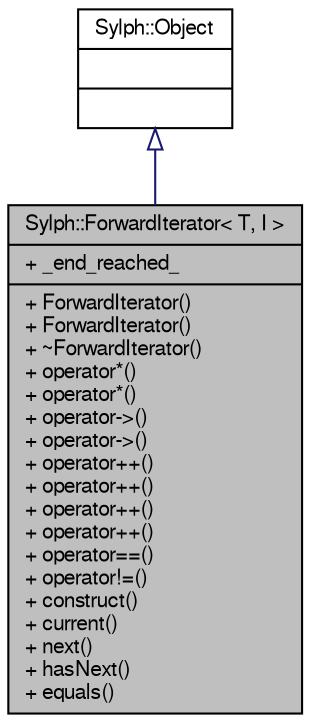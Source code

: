 digraph G
{
  edge [fontname="FreeSans",fontsize="10",labelfontname="FreeSans",labelfontsize="10"];
  node [fontname="FreeSans",fontsize="10",shape=record];
  Node1 [label="{Sylph::ForwardIterator\< T, I \>\n|+ _end_reached_\l|+ ForwardIterator()\l+ ForwardIterator()\l+ ~ForwardIterator()\l+ operator*()\l+ operator*()\l+ operator-\>()\l+ operator-\>()\l+ operator++()\l+ operator++()\l+ operator++()\l+ operator++()\l+ operator==()\l+ operator!=()\l+ construct()\l+ current()\l+ next()\l+ hasNext()\l+ equals()\l}",height=0.2,width=0.4,color="black", fillcolor="grey75", style="filled" fontcolor="black"];
  Node2 -> Node1 [dir=back,color="midnightblue",fontsize="10",style="solid",arrowtail="empty",fontname="FreeSans"];
  Node2 [label="{Sylph::Object\n||}",height=0.2,width=0.4,color="black", fillcolor="white", style="filled",URL="$class_sylph_1_1_object.html",tooltip="The root of all classes."];
}
